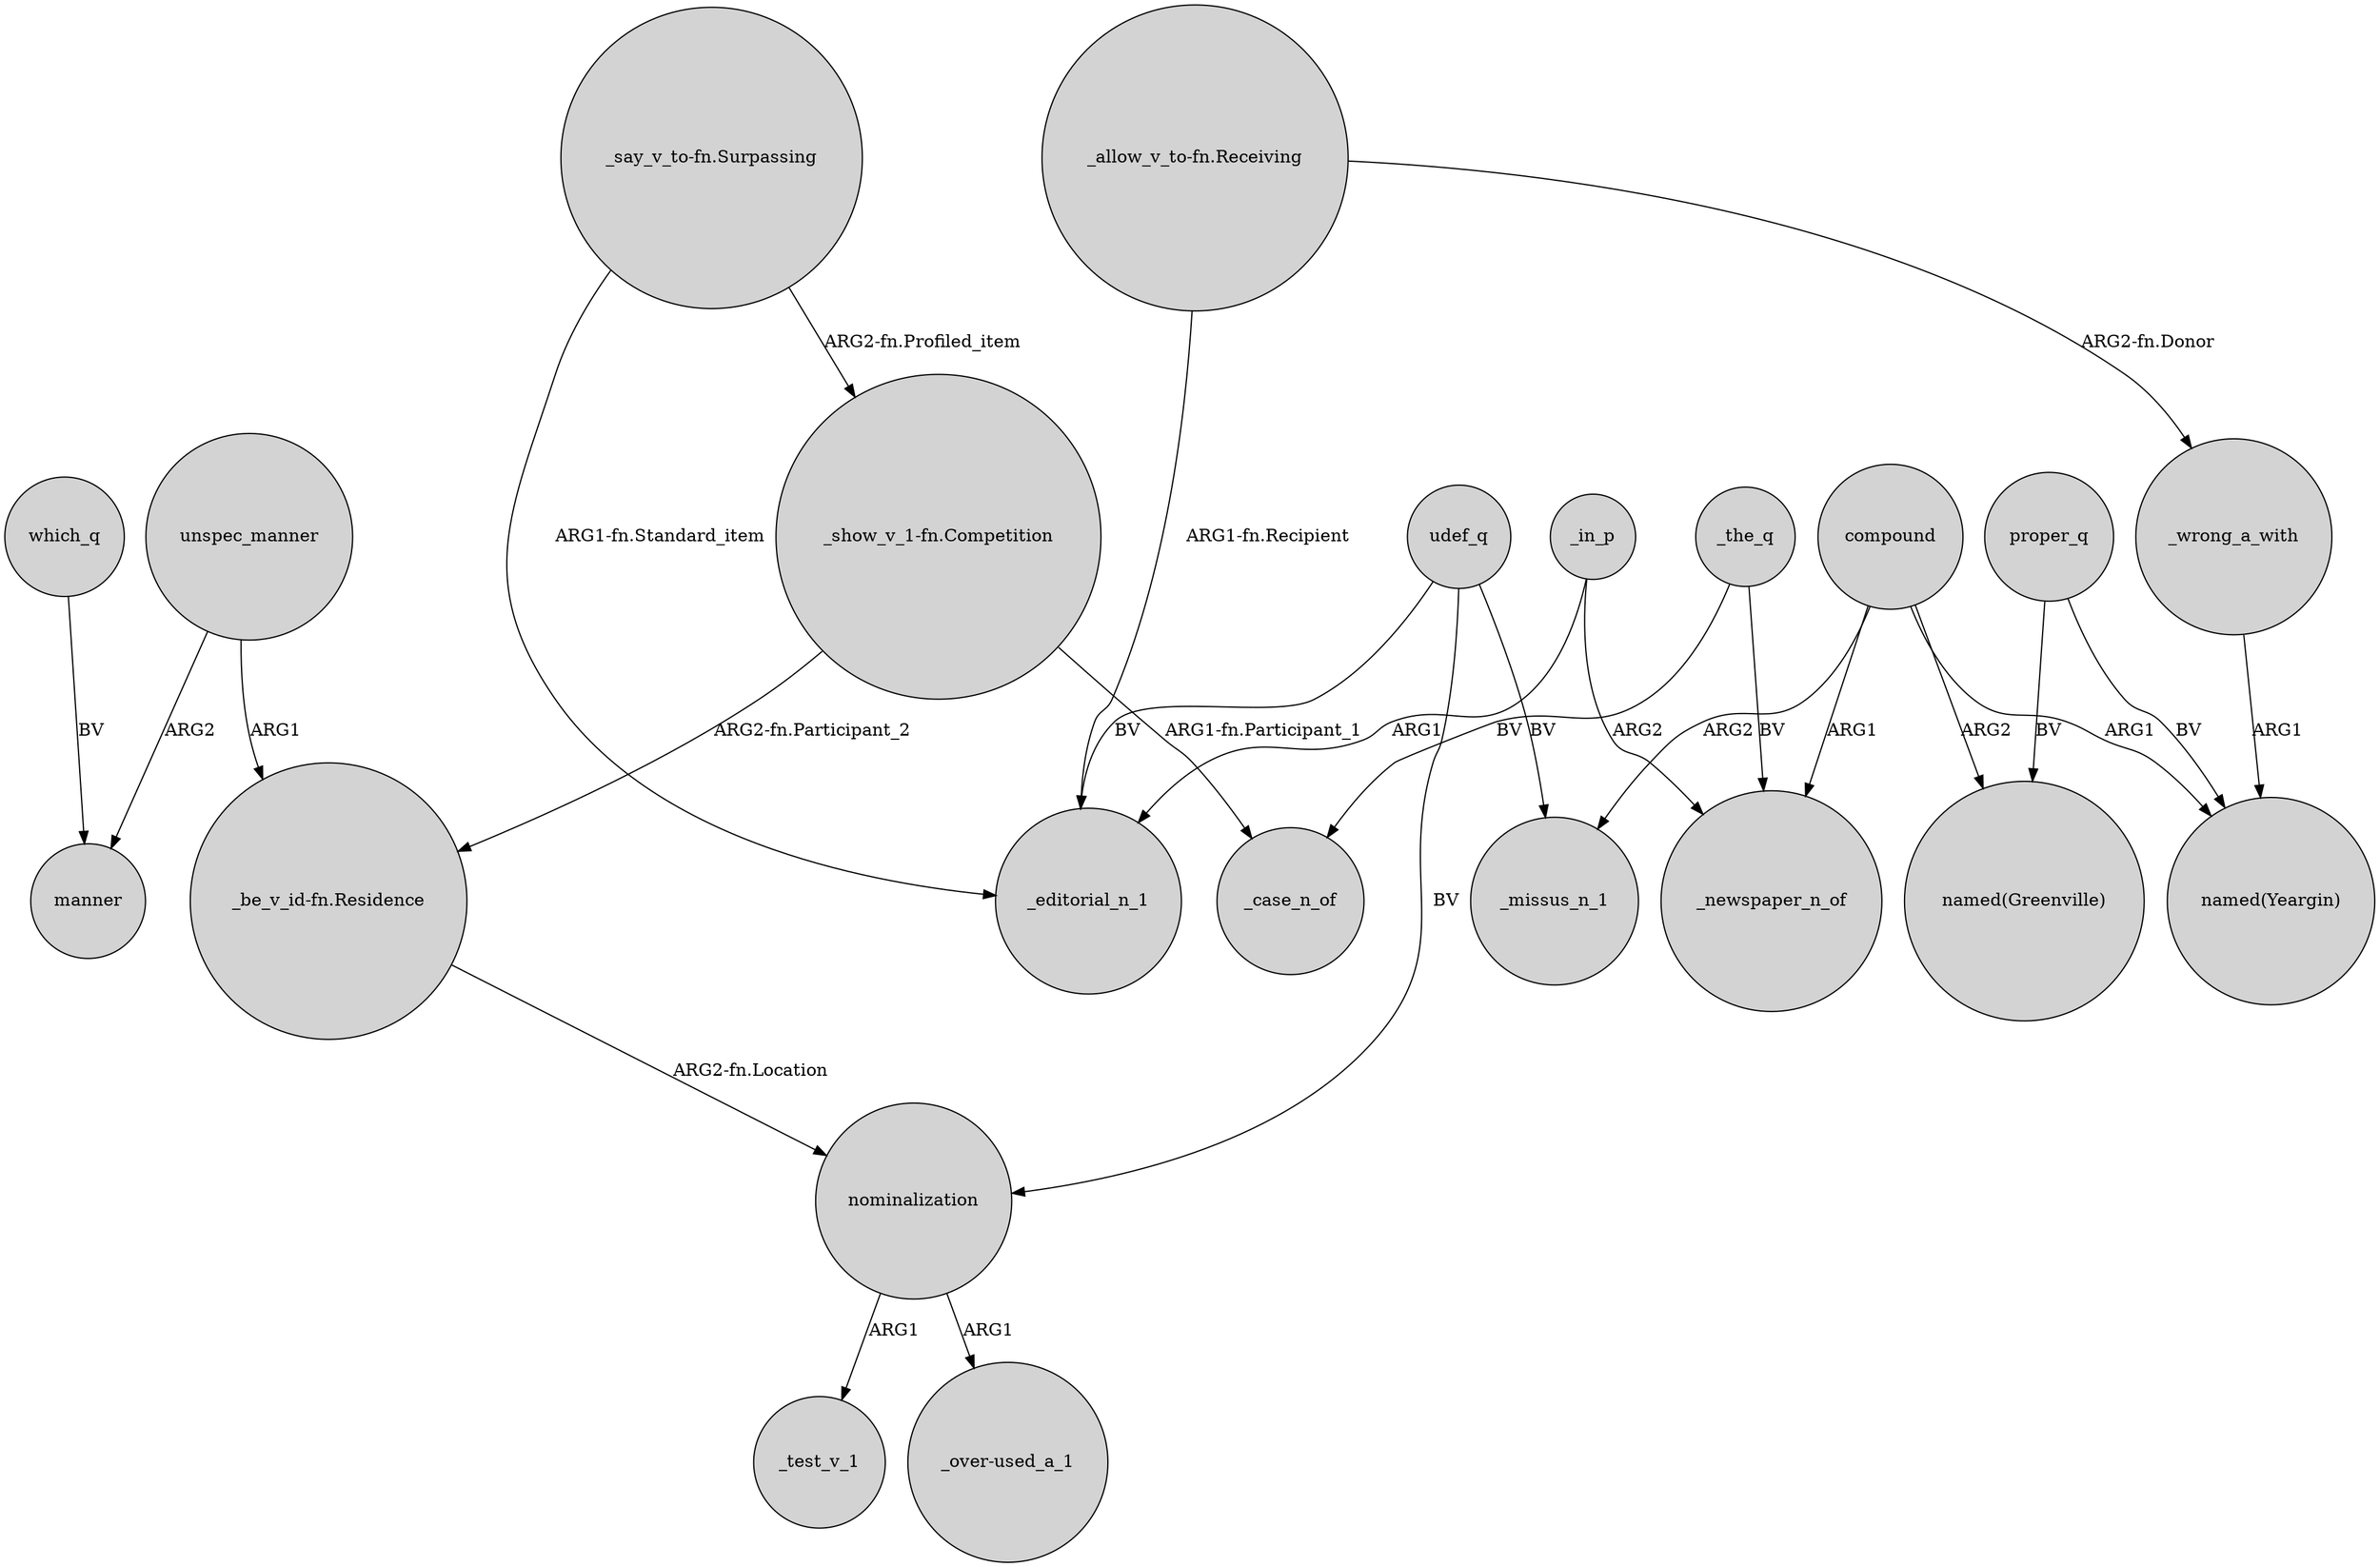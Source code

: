 digraph {
	node [shape=circle style=filled]
	which_q -> manner [label=BV]
	"_be_v_id-fn.Residence" -> nominalization [label="ARG2-fn.Location"]
	_in_p -> _editorial_n_1 [label=ARG1]
	compound -> _newspaper_n_of [label=ARG1]
	udef_q -> _editorial_n_1 [label=BV]
	proper_q -> "named(Greenville)" [label=BV]
	nominalization -> _test_v_1 [label=ARG1]
	compound -> _missus_n_1 [label=ARG2]
	"_show_v_1-fn.Competition" -> "_be_v_id-fn.Residence" [label="ARG2-fn.Participant_2"]
	_the_q -> _newspaper_n_of [label=BV]
	nominalization -> "_over-used_a_1" [label=ARG1]
	compound -> "named(Yeargin)" [label=ARG1]
	unspec_manner -> manner [label=ARG2]
	unspec_manner -> "_be_v_id-fn.Residence" [label=ARG1]
	"_say_v_to-fn.Surpassing" -> "_show_v_1-fn.Competition" [label="ARG2-fn.Profiled_item"]
	_in_p -> _newspaper_n_of [label=ARG2]
	proper_q -> "named(Yeargin)" [label=BV]
	"_show_v_1-fn.Competition" -> _case_n_of [label="ARG1-fn.Participant_1"]
	"_say_v_to-fn.Surpassing" -> _editorial_n_1 [label="ARG1-fn.Standard_item"]
	udef_q -> nominalization [label=BV]
	_the_q -> _case_n_of [label=BV]
	"_allow_v_to-fn.Receiving" -> _wrong_a_with [label="ARG2-fn.Donor"]
	udef_q -> _missus_n_1 [label=BV]
	_wrong_a_with -> "named(Yeargin)" [label=ARG1]
	compound -> "named(Greenville)" [label=ARG2]
	"_allow_v_to-fn.Receiving" -> _editorial_n_1 [label="ARG1-fn.Recipient"]
}
